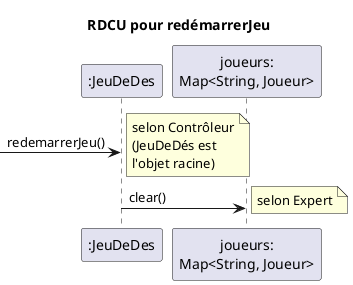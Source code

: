 @startuml
title RDCU pour redémarrerJeu

participant ":JeuDeDes" as JeuDeDes
participant "joueurs:\nMap<String, Joueur>" as joueurs

-> JeuDeDes : redemarrerJeu()
note right : selon Contrôleur\n(JeuDeDés est\nl'objet racine)

JeuDeDes -> joueurs : clear()
note right : selon Expert

@enduml